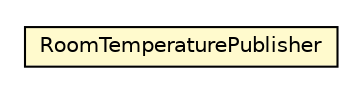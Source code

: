 #!/usr/local/bin/dot
#
# Class diagram 
# Generated by UMLGraph version R5_6-24-gf6e263 (http://www.umlgraph.org/)
#

digraph G {
	edge [fontname="Helvetica",fontsize=10,labelfontname="Helvetica",labelfontsize=10];
	node [fontname="Helvetica",fontsize=10,shape=plaintext];
	nodesep=0.25;
	ranksep=0.5;
	// org.universAAL.samples.sensor.simulator.RoomTemperaturePublisher
	c18004 [label=<<table title="org.universAAL.samples.sensor.simulator.RoomTemperaturePublisher" border="0" cellborder="1" cellspacing="0" cellpadding="2" port="p" bgcolor="lemonChiffon" href="./RoomTemperaturePublisher.html">
		<tr><td><table border="0" cellspacing="0" cellpadding="1">
<tr><td align="center" balign="center"> RoomTemperaturePublisher </td></tr>
		</table></td></tr>
		</table>>, URL="./RoomTemperaturePublisher.html", fontname="Helvetica", fontcolor="black", fontsize=10.0];
}

